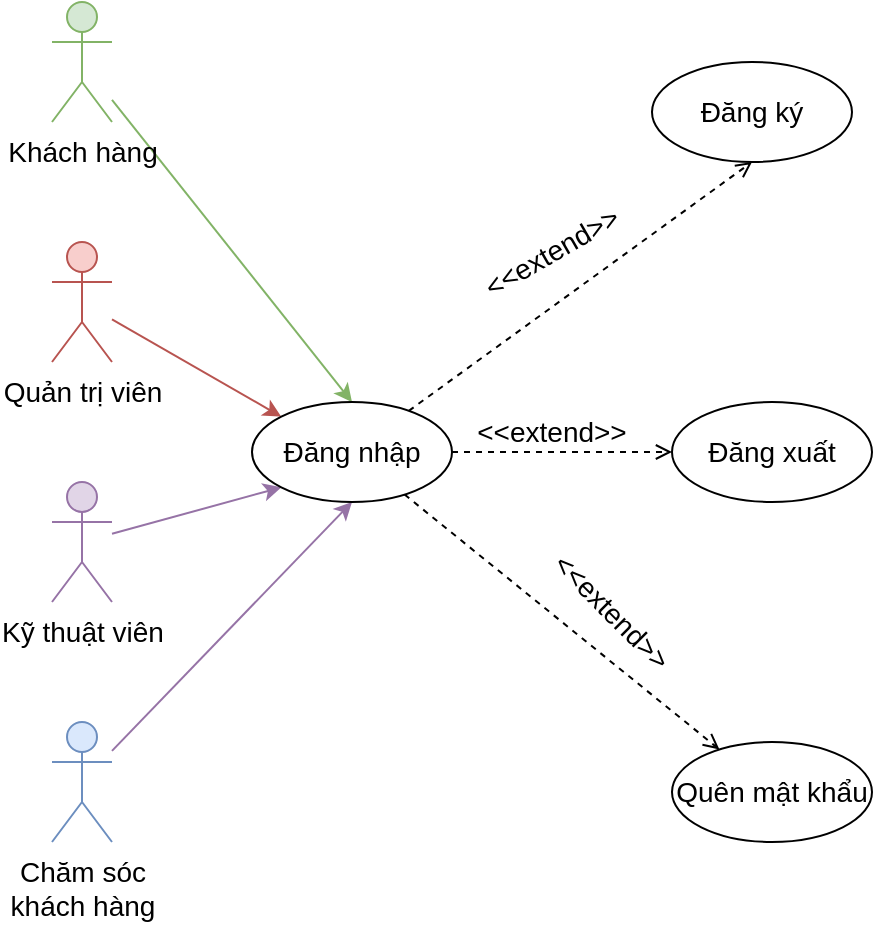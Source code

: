 <mxfile version="22.1.16" type="device">
  <diagram name="Page-1" id="TXZe4WEHxjKWIFG2Ea5L">
    <mxGraphModel dx="1050" dy="621" grid="1" gridSize="10" guides="1" tooltips="1" connect="1" arrows="1" fold="1" page="1" pageScale="1" pageWidth="850" pageHeight="1100" math="0" shadow="0">
      <root>
        <mxCell id="0" />
        <mxCell id="1" parent="0" />
        <mxCell id="t3Emy4zVPPxbGT8H4WIA-14" style="rounded=0;orthogonalLoop=1;jettySize=auto;html=1;entryX=0;entryY=0;entryDx=0;entryDy=0;fillColor=#f8cecc;strokeColor=#b85450;" parent="1" source="t3Emy4zVPPxbGT8H4WIA-1" target="t3Emy4zVPPxbGT8H4WIA-5" edge="1">
          <mxGeometry relative="1" as="geometry" />
        </mxCell>
        <mxCell id="t3Emy4zVPPxbGT8H4WIA-1" value="Quản trị viên" style="shape=umlActor;verticalLabelPosition=bottom;verticalAlign=top;html=1;outlineConnect=0;fillColor=#f8cecc;strokeColor=#b85450;fontSize=14;" parent="1" vertex="1">
          <mxGeometry x="260" y="230" width="30" height="60" as="geometry" />
        </mxCell>
        <mxCell id="t3Emy4zVPPxbGT8H4WIA-13" style="rounded=0;orthogonalLoop=1;jettySize=auto;html=1;entryX=0.5;entryY=0;entryDx=0;entryDy=0;fillColor=#d5e8d4;strokeColor=#82b366;" parent="1" source="t3Emy4zVPPxbGT8H4WIA-2" target="t3Emy4zVPPxbGT8H4WIA-5" edge="1">
          <mxGeometry relative="1" as="geometry" />
        </mxCell>
        <mxCell id="t3Emy4zVPPxbGT8H4WIA-2" value="Khách hàng" style="shape=umlActor;verticalLabelPosition=bottom;verticalAlign=top;html=1;outlineConnect=0;fillColor=#d5e8d4;strokeColor=#82b366;fontSize=14;" parent="1" vertex="1">
          <mxGeometry x="260" y="110" width="30" height="60" as="geometry" />
        </mxCell>
        <mxCell id="t3Emy4zVPPxbGT8H4WIA-15" style="rounded=0;orthogonalLoop=1;jettySize=auto;html=1;entryX=0;entryY=1;entryDx=0;entryDy=0;fillColor=#e1d5e7;strokeColor=#9673a6;" parent="1" source="t3Emy4zVPPxbGT8H4WIA-3" target="t3Emy4zVPPxbGT8H4WIA-5" edge="1">
          <mxGeometry relative="1" as="geometry" />
        </mxCell>
        <mxCell id="t3Emy4zVPPxbGT8H4WIA-3" value="Kỹ thuật viên" style="shape=umlActor;verticalLabelPosition=bottom;verticalAlign=top;html=1;outlineConnect=0;fontSize=14;fillColor=#e1d5e7;strokeColor=#9673a6;" parent="1" vertex="1">
          <mxGeometry x="260" y="350" width="30" height="60" as="geometry" />
        </mxCell>
        <mxCell id="t3Emy4zVPPxbGT8H4WIA-16" style="rounded=0;orthogonalLoop=1;jettySize=auto;html=1;entryX=0.5;entryY=1;entryDx=0;entryDy=0;fillColor=#e1d5e7;strokeColor=#9673a6;" parent="1" source="t3Emy4zVPPxbGT8H4WIA-4" target="t3Emy4zVPPxbGT8H4WIA-5" edge="1">
          <mxGeometry relative="1" as="geometry" />
        </mxCell>
        <mxCell id="t3Emy4zVPPxbGT8H4WIA-4" value="Chăm sóc&lt;br style=&quot;font-size: 14px;&quot;&gt;khách hàng" style="shape=umlActor;verticalLabelPosition=bottom;verticalAlign=top;html=1;outlineConnect=0;fontSize=14;fillColor=#dae8fc;strokeColor=#6c8ebf;" parent="1" vertex="1">
          <mxGeometry x="260" y="470" width="30" height="60" as="geometry" />
        </mxCell>
        <mxCell id="t3Emy4zVPPxbGT8H4WIA-9" style="rounded=0;orthogonalLoop=1;jettySize=auto;html=1;entryX=0.5;entryY=1;entryDx=0;entryDy=0;dashed=1;endArrow=open;endFill=0;" parent="1" source="t3Emy4zVPPxbGT8H4WIA-5" target="t3Emy4zVPPxbGT8H4WIA-8" edge="1">
          <mxGeometry relative="1" as="geometry" />
        </mxCell>
        <mxCell id="t3Emy4zVPPxbGT8H4WIA-10" style="rounded=0;orthogonalLoop=1;jettySize=auto;html=1;exitX=1;exitY=0.5;exitDx=0;exitDy=0;entryX=0;entryY=0.5;entryDx=0;entryDy=0;dashed=1;endArrow=open;endFill=0;" parent="1" source="t3Emy4zVPPxbGT8H4WIA-5" target="t3Emy4zVPPxbGT8H4WIA-6" edge="1">
          <mxGeometry relative="1" as="geometry" />
        </mxCell>
        <mxCell id="t3Emy4zVPPxbGT8H4WIA-11" style="rounded=0;orthogonalLoop=1;jettySize=auto;html=1;dashed=1;endArrow=open;endFill=0;" parent="1" source="t3Emy4zVPPxbGT8H4WIA-5" target="t3Emy4zVPPxbGT8H4WIA-7" edge="1">
          <mxGeometry relative="1" as="geometry" />
        </mxCell>
        <mxCell id="t3Emy4zVPPxbGT8H4WIA-5" value="Đăng nhập" style="ellipse;whiteSpace=wrap;html=1;fontSize=14;" parent="1" vertex="1">
          <mxGeometry x="360" y="310" width="100" height="50" as="geometry" />
        </mxCell>
        <mxCell id="t3Emy4zVPPxbGT8H4WIA-6" value="Đăng xuất" style="ellipse;whiteSpace=wrap;html=1;fontSize=14;" parent="1" vertex="1">
          <mxGeometry x="570" y="310" width="100" height="50" as="geometry" />
        </mxCell>
        <mxCell id="t3Emy4zVPPxbGT8H4WIA-7" value="Quên mật khẩu" style="ellipse;whiteSpace=wrap;html=1;fontSize=14;" parent="1" vertex="1">
          <mxGeometry x="570" y="480" width="100" height="50" as="geometry" />
        </mxCell>
        <mxCell id="t3Emy4zVPPxbGT8H4WIA-8" value="Đăng ký" style="ellipse;whiteSpace=wrap;html=1;fontSize=14;" parent="1" vertex="1">
          <mxGeometry x="560" y="140" width="100" height="50" as="geometry" />
        </mxCell>
        <mxCell id="Har6biH6nBhPfs1JqQO9-1" value="&amp;lt;&amp;lt;extend&amp;gt;&amp;gt;" style="text;html=1;strokeColor=none;fillColor=none;align=center;verticalAlign=middle;whiteSpace=wrap;rounded=0;fontSize=14;" vertex="1" parent="1">
          <mxGeometry x="480" y="310" width="60" height="30" as="geometry" />
        </mxCell>
        <mxCell id="Har6biH6nBhPfs1JqQO9-2" value="&amp;lt;&amp;lt;extend&amp;gt;&amp;gt;" style="text;html=1;strokeColor=none;fillColor=none;align=center;verticalAlign=middle;whiteSpace=wrap;rounded=0;fontSize=14;rotation=45;" vertex="1" parent="1">
          <mxGeometry x="510" y="400" width="60" height="30" as="geometry" />
        </mxCell>
        <mxCell id="Har6biH6nBhPfs1JqQO9-3" value="&amp;lt;&amp;lt;extend&amp;gt;&amp;gt;" style="text;html=1;strokeColor=none;fillColor=none;align=center;verticalAlign=middle;whiteSpace=wrap;rounded=0;fontSize=14;rotation=-30;" vertex="1" parent="1">
          <mxGeometry x="480" y="220" width="60" height="30" as="geometry" />
        </mxCell>
      </root>
    </mxGraphModel>
  </diagram>
</mxfile>

